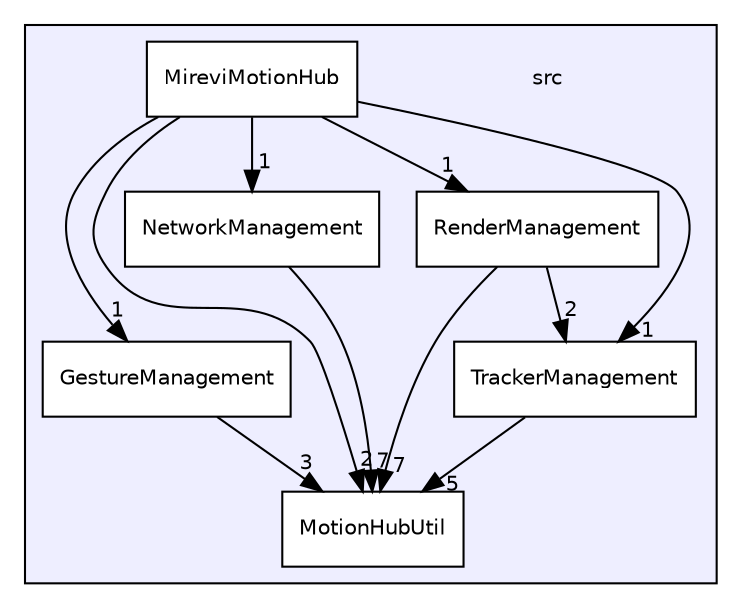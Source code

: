 digraph "src" {
  compound=true
  node [ fontsize="10", fontname="Helvetica"];
  edge [ labelfontsize="10", labelfontname="Helvetica"];
  subgraph clusterdir_68267d1309a1af8e8297ef4c3efbcdba {
    graph [ bgcolor="#eeeeff", pencolor="black", label="" URL="dir_68267d1309a1af8e8297ef4c3efbcdba.html"];
    dir_68267d1309a1af8e8297ef4c3efbcdba [shape=plaintext label="src"];
    dir_6ac73976d8d5aa930656b5979def69df [shape=box label="GestureManagement" color="black" fillcolor="white" style="filled" URL="dir_6ac73976d8d5aa930656b5979def69df.html"];
    dir_48f2157b417ead41e9d051c4a0b6a4c5 [shape=box label="MireviMotionHub" color="black" fillcolor="white" style="filled" URL="dir_48f2157b417ead41e9d051c4a0b6a4c5.html"];
    dir_b4817ea3b0dc3a781298faaa4ae67ebf [shape=box label="MotionHubUtil" color="black" fillcolor="white" style="filled" URL="dir_b4817ea3b0dc3a781298faaa4ae67ebf.html"];
    dir_8fb8f2c077f76e64c373394268b50889 [shape=box label="NetworkManagement" color="black" fillcolor="white" style="filled" URL="dir_8fb8f2c077f76e64c373394268b50889.html"];
    dir_2aae01ed5b51607ff5c5467f5fbf0fdc [shape=box label="RenderManagement" color="black" fillcolor="white" style="filled" URL="dir_2aae01ed5b51607ff5c5467f5fbf0fdc.html"];
    dir_e3fd89a57cdae034d7aa0e28cf438a8d [shape=box label="TrackerManagement" color="black" fillcolor="white" style="filled" URL="dir_e3fd89a57cdae034d7aa0e28cf438a8d.html"];
  }
  dir_2aae01ed5b51607ff5c5467f5fbf0fdc->dir_b4817ea3b0dc3a781298faaa4ae67ebf [headlabel="7", labeldistance=1.5 headhref="dir_000005_000003.html"];
  dir_2aae01ed5b51607ff5c5467f5fbf0fdc->dir_e3fd89a57cdae034d7aa0e28cf438a8d [headlabel="2", labeldistance=1.5 headhref="dir_000005_000006.html"];
  dir_8fb8f2c077f76e64c373394268b50889->dir_b4817ea3b0dc3a781298faaa4ae67ebf [headlabel="7", labeldistance=1.5 headhref="dir_000004_000003.html"];
  dir_6ac73976d8d5aa930656b5979def69df->dir_b4817ea3b0dc3a781298faaa4ae67ebf [headlabel="3", labeldistance=1.5 headhref="dir_000001_000003.html"];
  dir_48f2157b417ead41e9d051c4a0b6a4c5->dir_2aae01ed5b51607ff5c5467f5fbf0fdc [headlabel="1", labeldistance=1.5 headhref="dir_000002_000005.html"];
  dir_48f2157b417ead41e9d051c4a0b6a4c5->dir_8fb8f2c077f76e64c373394268b50889 [headlabel="1", labeldistance=1.5 headhref="dir_000002_000004.html"];
  dir_48f2157b417ead41e9d051c4a0b6a4c5->dir_b4817ea3b0dc3a781298faaa4ae67ebf [headlabel="2", labeldistance=1.5 headhref="dir_000002_000003.html"];
  dir_48f2157b417ead41e9d051c4a0b6a4c5->dir_6ac73976d8d5aa930656b5979def69df [headlabel="1", labeldistance=1.5 headhref="dir_000002_000001.html"];
  dir_48f2157b417ead41e9d051c4a0b6a4c5->dir_e3fd89a57cdae034d7aa0e28cf438a8d [headlabel="1", labeldistance=1.5 headhref="dir_000002_000006.html"];
  dir_e3fd89a57cdae034d7aa0e28cf438a8d->dir_b4817ea3b0dc3a781298faaa4ae67ebf [headlabel="5", labeldistance=1.5 headhref="dir_000006_000003.html"];
}
